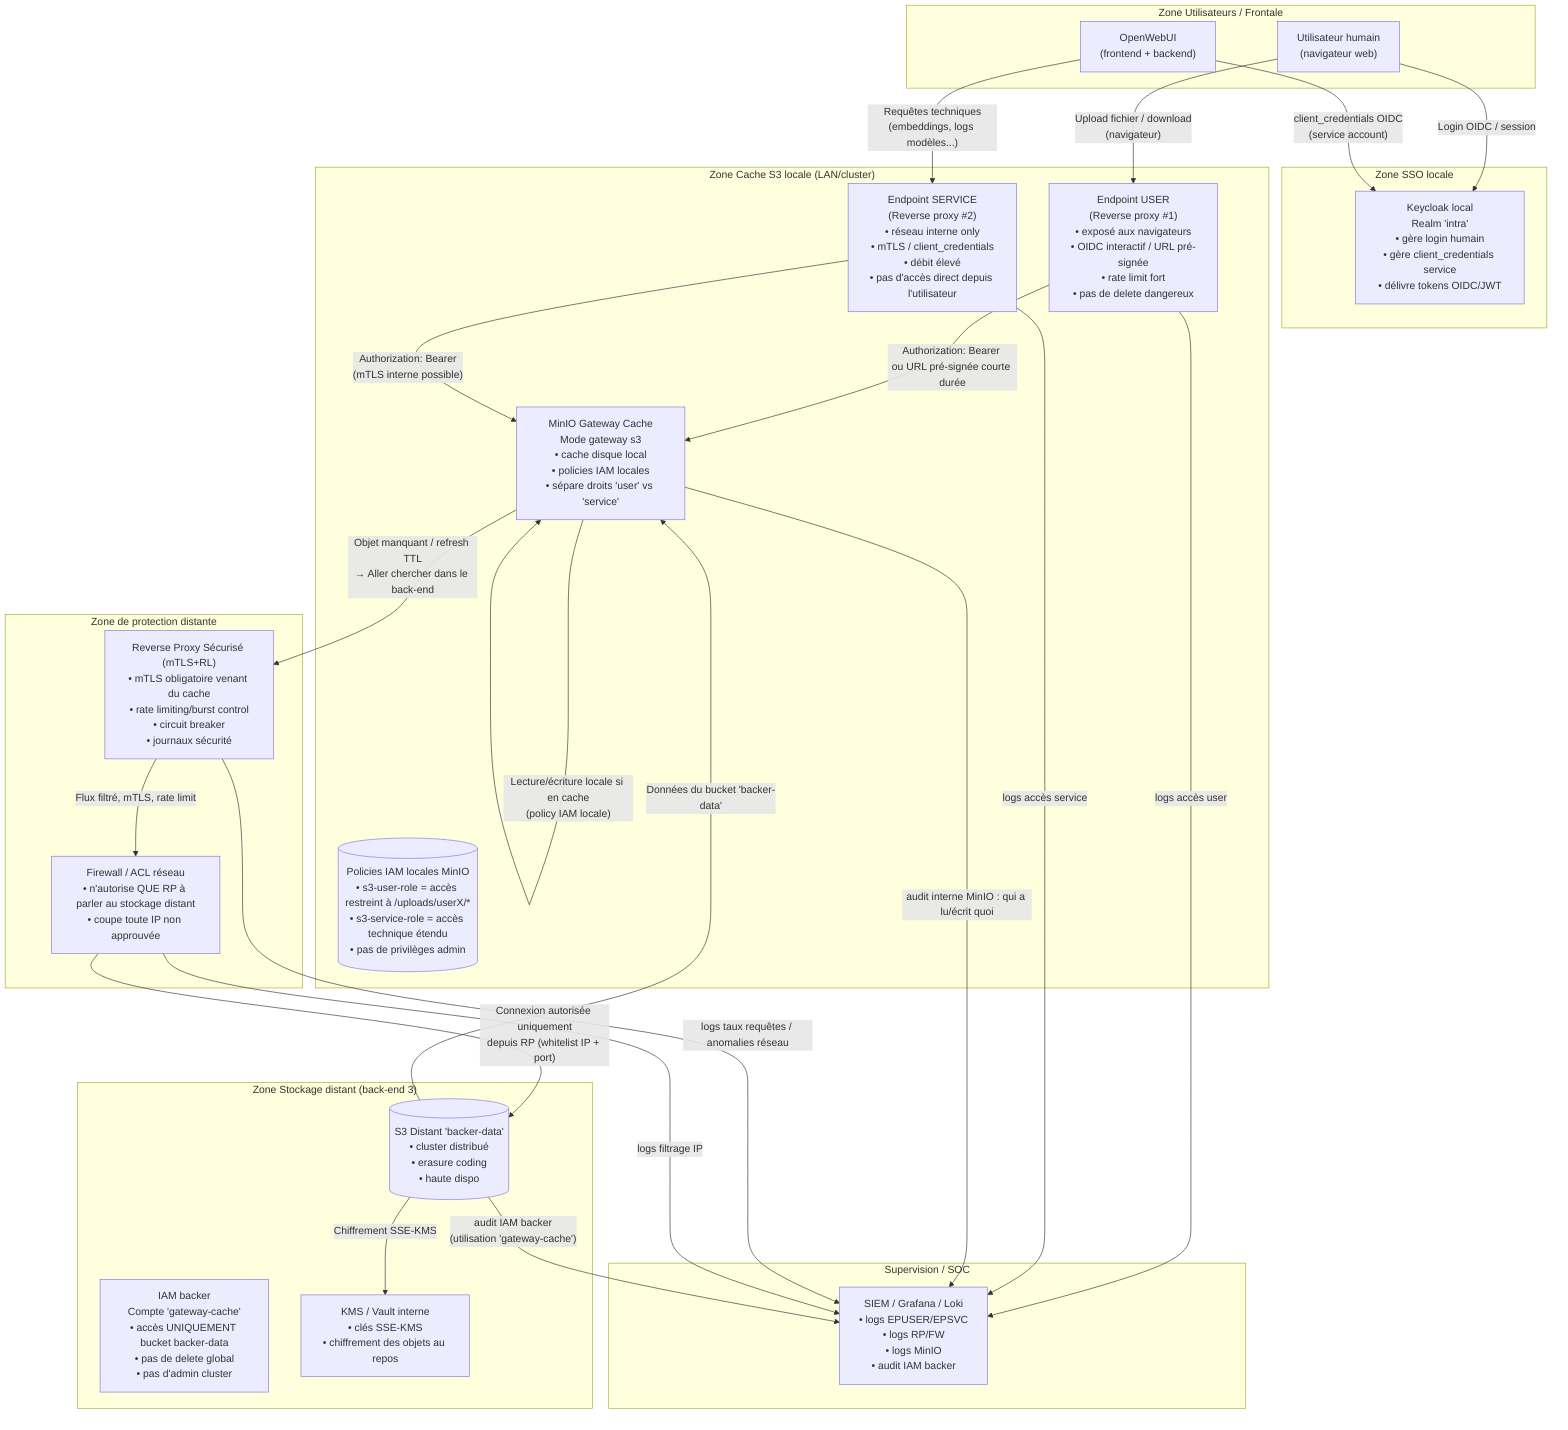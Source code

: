 %% Fichier corrigé pour compatibilité Mermaid (syntaxe, <br>, labels, etc.)
flowchart TB

%% ========== ZONE UTILISATEURS ==========
subgraph ZU["Zone Utilisateurs / Frontale"]
    U["Utilisateur humain\n(navigateur web)"]
    OWUI["OpenWebUI\n(frontend + backend)"]
end

%% ========== AUTHENTIFICATION LOCALE ==========
subgraph AUTH["Zone SSO locale"]
    KC["Keycloak local\nRealm 'intra'\n• gère login humain\n• gère client_credentials service\n• délivre tokens OIDC/JWT"]
end

%% ========== ACCÈS AU CACHE S3 LOCAL ==========
subgraph CACHE["Zone Cache S3 locale (LAN/cluster)"]
    EPUSER["Endpoint USER\n(Reverse proxy #1)\n• exposé aux navigateurs\n• OIDC interactif / URL pré-signée\n• rate limit fort\n• pas de delete dangereux"]
    EPSVC["Endpoint SERVICE\n(Reverse proxy #2)\n• réseau interne only\n• mTLS / client_credentials\n• débit élevé\n• pas d'accès direct depuis l'utilisateur"]
    MINIO["MinIO Gateway Cache\nMode gateway s3\n• cache disque local\n• policies IAM locales\n• sépare droits 'user' vs 'service'"]
    IAMLOCAL[("Policies IAM locales MinIO\n• s3-user-role = accès restreint à /uploads/userX/*\n• s3-service-role = accès technique étendu\n• pas de privilèges admin")]
end

%% ========== ZONE DE PROTECTION DU STOCKAGE ==========
subgraph PROTECT["Zone de protection distante"]
    RP["Reverse Proxy Sécurisé (mTLS+RL)\n• mTLS obligatoire venant du cache\n• rate limiting/burst control\n• circuit breaker\n• journaux sécurité"]
    FW["Firewall / ACL réseau\n• n'autorise QUE RP à parler au stockage distant\n• coupe toute IP non approuvée"]
end

%% ========== STOCKAGE DE RÉFÉRENCE ==========
subgraph BACKER["Zone Stockage distant (back-end 3)"]
    S3[("S3 Distant 'backer-data'\n• cluster distribué\n• erasure coding\n• haute dispo")]
    IAMB["IAM backer\nCompte 'gateway-cache'\n• accès UNIQUEMENT bucket backer-data\n• pas de delete global\n• pas d'admin cluster"]
    KMS["KMS / Vault interne\n• clés SSE-KMS\n• chiffrement des objets au repos"]
end

%% ========== OBSERVABILITÉ ==========
subgraph OBS["Supervision / SOC"]
    SIEM["SIEM / Grafana / Loki\n• logs EPUSER/EPSVC\n• logs RP/FW\n• logs MinIO\n• audit IAM backer"]
end

%% ========== LIENS PRINCIPAUX ==========

U -->|"Upload fichier / download\n(navigateur)"| EPUSER
OWUI -->|"Requêtes techniques\n(embeddings, logs modèles...)"| EPSVC

U -->|"Login OIDC / session"| KC
OWUI -->|"client_credentials OIDC\n(service account)"| KC

EPUSER -->|"Authorization: Bearer <token user>\nou URL pré-signée courte durée"| MINIO
EPSVC -->|"Authorization: Bearer <token service>\n(mTLS interne possible)"| MINIO

MINIO -->|"Lecture/écriture locale si en cache\n(policy IAM locale)"| MINIO

MINIO -->|"Objet manquant / refresh TTL\n→ Aller chercher dans le back-end"| RP
RP -->|"Flux filtré, mTLS, rate limit"| FW
FW -->|"Connexion autorisée uniquement\ndepuis RP (whitelist IP + port)"| S3
S3 -->|"Données du bucket 'backer-data'"| MINIO

S3 -->|"Chiffrement SSE-KMS"| KMS

%% Logs
EPUSER -->|"logs accès user"| SIEM
EPSVC -->|"logs accès service"| SIEM
MINIO -->|"audit interne MinIO : qui a lu/écrit quoi"| SIEM
RP -->|"logs taux requêtes / anomalies réseau"| SIEM
FW -->|"logs filtrage IP"| SIEM
S3 -->|"audit IAM backer\n(utilisation 'gateway-cache')"| SIEM